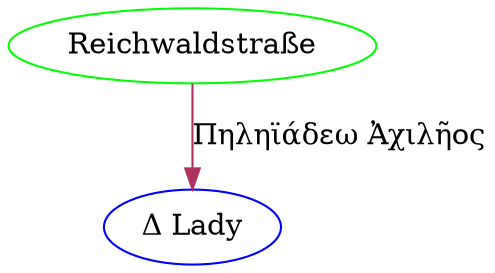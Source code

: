 digraph Perl
{
graph [ rankdir="TB" ]
node [ shape="oval" ]
edge [ color="grey" ]
"From" [ color="green" label="Reichwaldstraße" ]
"To" [ color="blue" label="Δ Lady" ]
"From" -> "To" [ color="maroon" label="Πηληϊάδεω Ἀχιλῆος" ]
}
